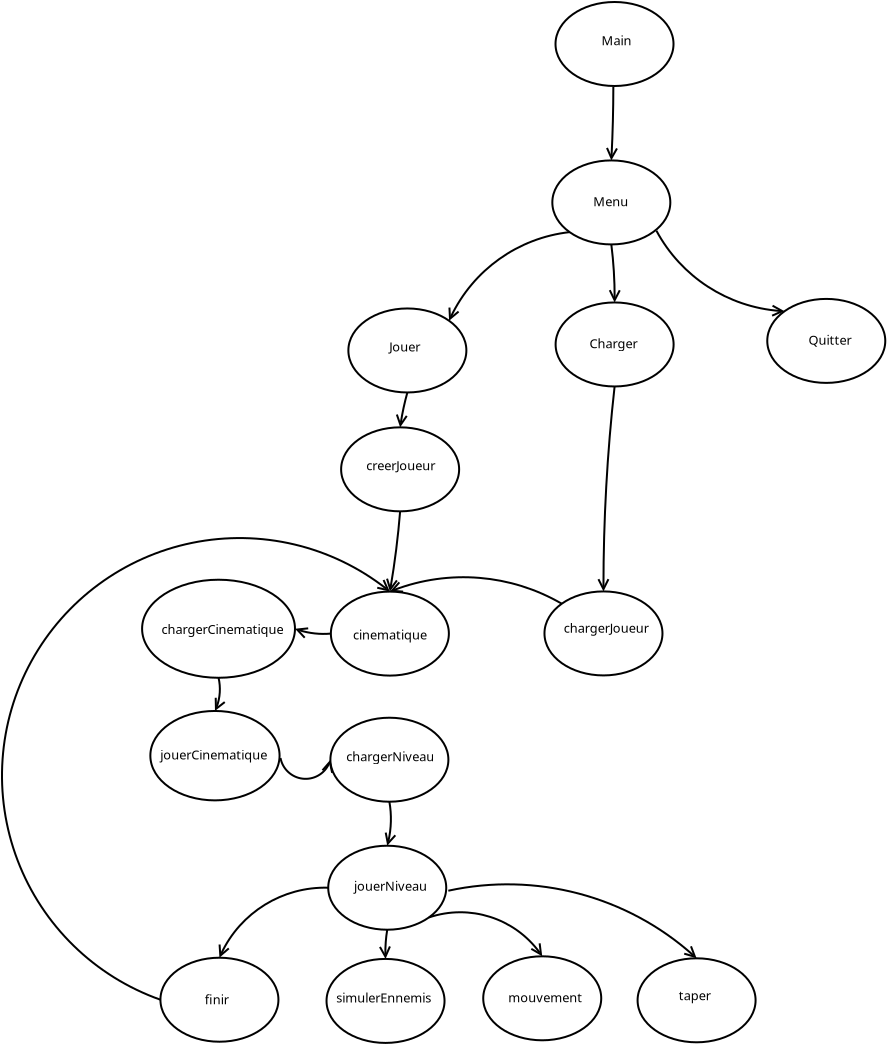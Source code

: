 <?xml version="1.0" encoding="UTF-8"?>
<dia:diagram xmlns:dia="http://www.lysator.liu.se/~alla/dia/">
  <dia:layer name="Arrière-plan" visible="true" active="true">
    <dia:object type="Standard - Ellipse" version="0" id="O0">
      <dia:attribute name="obj_pos">
        <dia:point val="35.003,0.949"/>
      </dia:attribute>
      <dia:attribute name="obj_bb">
        <dia:rectangle val="34.953,0.899;40.953,5.199"/>
      </dia:attribute>
      <dia:attribute name="elem_corner">
        <dia:point val="35.003,0.949"/>
      </dia:attribute>
      <dia:attribute name="elem_width">
        <dia:real val="5.9"/>
      </dia:attribute>
      <dia:attribute name="elem_height">
        <dia:real val="4.2"/>
      </dia:attribute>
      <dia:attribute name="border_width">
        <dia:real val="0.1"/>
      </dia:attribute>
    </dia:object>
    <dia:object type="Standard - Text" version="1" id="O1">
      <dia:attribute name="obj_pos">
        <dia:point val="37.299,3.108"/>
      </dia:attribute>
      <dia:attribute name="obj_bb">
        <dia:rectangle val="37.299,2.513;38.827,3.261"/>
      </dia:attribute>
      <dia:attribute name="text">
        <dia:composite type="text">
          <dia:attribute name="string">
            <dia:string>#Main#</dia:string>
          </dia:attribute>
          <dia:attribute name="font">
            <dia:font family="sans" style="0" name="Helvetica"/>
          </dia:attribute>
          <dia:attribute name="height">
            <dia:real val="0.8"/>
          </dia:attribute>
          <dia:attribute name="pos">
            <dia:point val="37.299,3.108"/>
          </dia:attribute>
          <dia:attribute name="color">
            <dia:color val="#000000"/>
          </dia:attribute>
          <dia:attribute name="alignment">
            <dia:enum val="0"/>
          </dia:attribute>
        </dia:composite>
      </dia:attribute>
      <dia:attribute name="valign">
        <dia:enum val="3"/>
      </dia:attribute>
    </dia:object>
    <dia:object type="Standard - Ellipse" version="0" id="O2">
      <dia:attribute name="obj_pos">
        <dia:point val="34.844,8.87"/>
      </dia:attribute>
      <dia:attribute name="obj_bb">
        <dia:rectangle val="34.794,8.82;40.794,13.12"/>
      </dia:attribute>
      <dia:attribute name="elem_corner">
        <dia:point val="34.844,8.87"/>
      </dia:attribute>
      <dia:attribute name="elem_width">
        <dia:real val="5.9"/>
      </dia:attribute>
      <dia:attribute name="elem_height">
        <dia:real val="4.2"/>
      </dia:attribute>
      <dia:attribute name="border_width">
        <dia:real val="0.1"/>
      </dia:attribute>
    </dia:object>
    <dia:object type="Standard - Ellipse" version="0" id="O3">
      <dia:attribute name="obj_pos">
        <dia:point val="24.646,16.272"/>
      </dia:attribute>
      <dia:attribute name="obj_bb">
        <dia:rectangle val="24.596,16.222;30.596,20.522"/>
      </dia:attribute>
      <dia:attribute name="elem_corner">
        <dia:point val="24.646,16.272"/>
      </dia:attribute>
      <dia:attribute name="elem_width">
        <dia:real val="5.9"/>
      </dia:attribute>
      <dia:attribute name="elem_height">
        <dia:real val="4.2"/>
      </dia:attribute>
      <dia:attribute name="border_width">
        <dia:real val="0.1"/>
      </dia:attribute>
    </dia:object>
    <dia:object type="Standard - Ellipse" version="0" id="O4">
      <dia:attribute name="obj_pos">
        <dia:point val="35.008,15.972"/>
      </dia:attribute>
      <dia:attribute name="obj_bb">
        <dia:rectangle val="34.958,15.922;40.958,20.222"/>
      </dia:attribute>
      <dia:attribute name="elem_corner">
        <dia:point val="35.008,15.972"/>
      </dia:attribute>
      <dia:attribute name="elem_width">
        <dia:real val="5.9"/>
      </dia:attribute>
      <dia:attribute name="elem_height">
        <dia:real val="4.2"/>
      </dia:attribute>
      <dia:attribute name="border_width">
        <dia:real val="0.1"/>
      </dia:attribute>
    </dia:object>
    <dia:object type="Standard - Ellipse" version="0" id="O5">
      <dia:attribute name="obj_pos">
        <dia:point val="45.591,15.794"/>
      </dia:attribute>
      <dia:attribute name="obj_bb">
        <dia:rectangle val="45.541,15.744;51.541,20.044"/>
      </dia:attribute>
      <dia:attribute name="elem_corner">
        <dia:point val="45.591,15.794"/>
      </dia:attribute>
      <dia:attribute name="elem_width">
        <dia:real val="5.9"/>
      </dia:attribute>
      <dia:attribute name="elem_height">
        <dia:real val="4.2"/>
      </dia:attribute>
      <dia:attribute name="border_width">
        <dia:real val="0.1"/>
      </dia:attribute>
    </dia:object>
    <dia:object type="Standard - Ellipse" version="0" id="O6">
      <dia:attribute name="obj_pos">
        <dia:point val="34.451,30.42"/>
      </dia:attribute>
      <dia:attribute name="obj_bb">
        <dia:rectangle val="34.401,30.37;40.401,34.67"/>
      </dia:attribute>
      <dia:attribute name="elem_corner">
        <dia:point val="34.451,30.42"/>
      </dia:attribute>
      <dia:attribute name="elem_width">
        <dia:real val="5.9"/>
      </dia:attribute>
      <dia:attribute name="elem_height">
        <dia:real val="4.2"/>
      </dia:attribute>
      <dia:attribute name="border_width">
        <dia:real val="0.1"/>
      </dia:attribute>
    </dia:object>
    <dia:object type="Standard - Text" version="1" id="O7">
      <dia:attribute name="obj_pos">
        <dia:point val="36.886,11.164"/>
      </dia:attribute>
      <dia:attribute name="obj_bb">
        <dia:rectangle val="36.886,10.569;38.644,11.317"/>
      </dia:attribute>
      <dia:attribute name="text">
        <dia:composite type="text">
          <dia:attribute name="string">
            <dia:string>#Menu#</dia:string>
          </dia:attribute>
          <dia:attribute name="font">
            <dia:font family="sans" style="0" name="Helvetica"/>
          </dia:attribute>
          <dia:attribute name="height">
            <dia:real val="0.8"/>
          </dia:attribute>
          <dia:attribute name="pos">
            <dia:point val="36.886,11.164"/>
          </dia:attribute>
          <dia:attribute name="color">
            <dia:color val="#000000"/>
          </dia:attribute>
          <dia:attribute name="alignment">
            <dia:enum val="0"/>
          </dia:attribute>
        </dia:composite>
      </dia:attribute>
      <dia:attribute name="valign">
        <dia:enum val="3"/>
      </dia:attribute>
    </dia:object>
    <dia:object type="Standard - Text" version="1" id="O8">
      <dia:attribute name="obj_pos">
        <dia:point val="36.705,18.264"/>
      </dia:attribute>
      <dia:attribute name="obj_bb">
        <dia:rectangle val="36.705,17.669;39.267,18.417"/>
      </dia:attribute>
      <dia:attribute name="text">
        <dia:composite type="text">
          <dia:attribute name="string">
            <dia:string>#Charger#</dia:string>
          </dia:attribute>
          <dia:attribute name="font">
            <dia:font family="sans" style="0" name="Helvetica"/>
          </dia:attribute>
          <dia:attribute name="height">
            <dia:real val="0.8"/>
          </dia:attribute>
          <dia:attribute name="pos">
            <dia:point val="36.705,18.264"/>
          </dia:attribute>
          <dia:attribute name="color">
            <dia:color val="#000000"/>
          </dia:attribute>
          <dia:attribute name="alignment">
            <dia:enum val="0"/>
          </dia:attribute>
        </dia:composite>
      </dia:attribute>
      <dia:attribute name="valign">
        <dia:enum val="3"/>
      </dia:attribute>
    </dia:object>
    <dia:object type="Standard - Text" version="1" id="O9">
      <dia:attribute name="obj_pos">
        <dia:point val="26.69,18.43"/>
      </dia:attribute>
      <dia:attribute name="obj_bb">
        <dia:rectangle val="26.69,17.835;28.372,18.582"/>
      </dia:attribute>
      <dia:attribute name="text">
        <dia:composite type="text">
          <dia:attribute name="string">
            <dia:string>#Jouer#</dia:string>
          </dia:attribute>
          <dia:attribute name="font">
            <dia:font family="sans" style="0" name="Helvetica"/>
          </dia:attribute>
          <dia:attribute name="height">
            <dia:real val="0.8"/>
          </dia:attribute>
          <dia:attribute name="pos">
            <dia:point val="26.69,18.43"/>
          </dia:attribute>
          <dia:attribute name="color">
            <dia:color val="#000000"/>
          </dia:attribute>
          <dia:attribute name="alignment">
            <dia:enum val="0"/>
          </dia:attribute>
        </dia:composite>
      </dia:attribute>
      <dia:attribute name="valign">
        <dia:enum val="3"/>
      </dia:attribute>
    </dia:object>
    <dia:object type="Standard - Text" version="1" id="O10">
      <dia:attribute name="obj_pos">
        <dia:point val="47.654,18.087"/>
      </dia:attribute>
      <dia:attribute name="obj_bb">
        <dia:rectangle val="47.654,17.492;49.899,18.24"/>
      </dia:attribute>
      <dia:attribute name="text">
        <dia:composite type="text">
          <dia:attribute name="string">
            <dia:string>#Quitter#</dia:string>
          </dia:attribute>
          <dia:attribute name="font">
            <dia:font family="sans" style="0" name="Helvetica"/>
          </dia:attribute>
          <dia:attribute name="height">
            <dia:real val="0.8"/>
          </dia:attribute>
          <dia:attribute name="pos">
            <dia:point val="47.654,18.087"/>
          </dia:attribute>
          <dia:attribute name="color">
            <dia:color val="#000000"/>
          </dia:attribute>
          <dia:attribute name="alignment">
            <dia:enum val="0"/>
          </dia:attribute>
        </dia:composite>
      </dia:attribute>
      <dia:attribute name="valign">
        <dia:enum val="3"/>
      </dia:attribute>
    </dia:object>
    <dia:object type="Standard - Text" version="1" id="O11">
      <dia:attribute name="obj_pos">
        <dia:point val="35.412,32.491"/>
      </dia:attribute>
      <dia:attribute name="obj_bb">
        <dia:rectangle val="35.412,31.896;39.929,32.644"/>
      </dia:attribute>
      <dia:attribute name="text">
        <dia:composite type="text">
          <dia:attribute name="string">
            <dia:string>#chargerJoueur#</dia:string>
          </dia:attribute>
          <dia:attribute name="font">
            <dia:font family="sans" style="0" name="Helvetica"/>
          </dia:attribute>
          <dia:attribute name="height">
            <dia:real val="0.8"/>
          </dia:attribute>
          <dia:attribute name="pos">
            <dia:point val="35.412,32.491"/>
          </dia:attribute>
          <dia:attribute name="color">
            <dia:color val="#000000"/>
          </dia:attribute>
          <dia:attribute name="alignment">
            <dia:enum val="0"/>
          </dia:attribute>
        </dia:composite>
      </dia:attribute>
      <dia:attribute name="valign">
        <dia:enum val="3"/>
      </dia:attribute>
    </dia:object>
    <dia:object type="Standard - Ellipse" version="0" id="O12">
      <dia:attribute name="obj_pos">
        <dia:point val="23.771,30.429"/>
      </dia:attribute>
      <dia:attribute name="obj_bb">
        <dia:rectangle val="23.721,30.379;29.721,34.679"/>
      </dia:attribute>
      <dia:attribute name="elem_corner">
        <dia:point val="23.771,30.429"/>
      </dia:attribute>
      <dia:attribute name="elem_width">
        <dia:real val="5.9"/>
      </dia:attribute>
      <dia:attribute name="elem_height">
        <dia:real val="4.2"/>
      </dia:attribute>
      <dia:attribute name="border_width">
        <dia:real val="0.1"/>
      </dia:attribute>
    </dia:object>
    <dia:object type="Standard - Text" version="1" id="O13">
      <dia:attribute name="obj_pos">
        <dia:point val="24.88,32.828"/>
      </dia:attribute>
      <dia:attribute name="obj_bb">
        <dia:rectangle val="24.88,32.233;28.86,33.78"/>
      </dia:attribute>
      <dia:attribute name="text">
        <dia:composite type="text">
          <dia:attribute name="string">
            <dia:string>#cinematique
#</dia:string>
          </dia:attribute>
          <dia:attribute name="font">
            <dia:font family="sans" style="0" name="Helvetica"/>
          </dia:attribute>
          <dia:attribute name="height">
            <dia:real val="0.8"/>
          </dia:attribute>
          <dia:attribute name="pos">
            <dia:point val="24.88,32.828"/>
          </dia:attribute>
          <dia:attribute name="color">
            <dia:color val="#000000"/>
          </dia:attribute>
          <dia:attribute name="alignment">
            <dia:enum val="0"/>
          </dia:attribute>
        </dia:composite>
      </dia:attribute>
      <dia:attribute name="valign">
        <dia:enum val="3"/>
      </dia:attribute>
    </dia:object>
    <dia:object type="Standard - Ellipse" version="0" id="O14">
      <dia:attribute name="obj_pos">
        <dia:point val="14.332,29.835"/>
      </dia:attribute>
      <dia:attribute name="obj_bb">
        <dia:rectangle val="14.282,29.785;22.027,34.788"/>
      </dia:attribute>
      <dia:attribute name="elem_corner">
        <dia:point val="14.332,29.835"/>
      </dia:attribute>
      <dia:attribute name="elem_width">
        <dia:real val="7.645"/>
      </dia:attribute>
      <dia:attribute name="elem_height">
        <dia:real val="4.903"/>
      </dia:attribute>
      <dia:attribute name="border_width">
        <dia:real val="0.1"/>
      </dia:attribute>
    </dia:object>
    <dia:object type="Standard - Ellipse" version="0" id="O15">
      <dia:attribute name="obj_pos">
        <dia:point val="14.745,36.397"/>
      </dia:attribute>
      <dia:attribute name="obj_bb">
        <dia:rectangle val="14.695,36.347;21.256,40.918"/>
      </dia:attribute>
      <dia:attribute name="elem_corner">
        <dia:point val="14.745,36.397"/>
      </dia:attribute>
      <dia:attribute name="elem_width">
        <dia:real val="6.461"/>
      </dia:attribute>
      <dia:attribute name="elem_height">
        <dia:real val="4.471"/>
      </dia:attribute>
      <dia:attribute name="border_width">
        <dia:real val="0.1"/>
      </dia:attribute>
    </dia:object>
    <dia:object type="Standard - Text" version="1" id="O16">
      <dia:attribute name="obj_pos">
        <dia:point val="15.298,32.55"/>
      </dia:attribute>
      <dia:attribute name="obj_bb">
        <dia:rectangle val="15.298,31.955;21.84,33.502"/>
      </dia:attribute>
      <dia:attribute name="text">
        <dia:composite type="text">
          <dia:attribute name="string">
            <dia:string>#chargerCinematique
#</dia:string>
          </dia:attribute>
          <dia:attribute name="font">
            <dia:font family="sans" style="0" name="Helvetica"/>
          </dia:attribute>
          <dia:attribute name="height">
            <dia:real val="0.8"/>
          </dia:attribute>
          <dia:attribute name="pos">
            <dia:point val="15.298,32.55"/>
          </dia:attribute>
          <dia:attribute name="color">
            <dia:color val="#000000"/>
          </dia:attribute>
          <dia:attribute name="alignment">
            <dia:enum val="0"/>
          </dia:attribute>
        </dia:composite>
      </dia:attribute>
      <dia:attribute name="valign">
        <dia:enum val="3"/>
      </dia:attribute>
    </dia:object>
    <dia:object type="Standard - Text" version="1" id="O17">
      <dia:attribute name="obj_pos">
        <dia:point val="15.238,38.826"/>
      </dia:attribute>
      <dia:attribute name="obj_bb">
        <dia:rectangle val="15.238,38.231;20.946,39.778"/>
      </dia:attribute>
      <dia:attribute name="text">
        <dia:composite type="text">
          <dia:attribute name="string">
            <dia:string>#jouerCinematique
#</dia:string>
          </dia:attribute>
          <dia:attribute name="font">
            <dia:font family="sans" style="0" name="Helvetica"/>
          </dia:attribute>
          <dia:attribute name="height">
            <dia:real val="0.8"/>
          </dia:attribute>
          <dia:attribute name="pos">
            <dia:point val="15.238,38.826"/>
          </dia:attribute>
          <dia:attribute name="color">
            <dia:color val="#000000"/>
          </dia:attribute>
          <dia:attribute name="alignment">
            <dia:enum val="0"/>
          </dia:attribute>
        </dia:composite>
      </dia:attribute>
      <dia:attribute name="valign">
        <dia:enum val="3"/>
      </dia:attribute>
    </dia:object>
    <dia:object type="Standard - Ellipse" version="0" id="O18">
      <dia:attribute name="obj_pos">
        <dia:point val="23.747,36.735"/>
      </dia:attribute>
      <dia:attribute name="obj_bb">
        <dia:rectangle val="23.697,36.685;29.697,40.985"/>
      </dia:attribute>
      <dia:attribute name="elem_corner">
        <dia:point val="23.747,36.735"/>
      </dia:attribute>
      <dia:attribute name="elem_width">
        <dia:real val="5.9"/>
      </dia:attribute>
      <dia:attribute name="elem_height">
        <dia:real val="4.2"/>
      </dia:attribute>
      <dia:attribute name="border_width">
        <dia:real val="0.1"/>
      </dia:attribute>
    </dia:object>
    <dia:object type="Standard - Ellipse" version="0" id="O19">
      <dia:attribute name="obj_pos">
        <dia:point val="23.639,43.135"/>
      </dia:attribute>
      <dia:attribute name="obj_bb">
        <dia:rectangle val="23.589,43.085;29.589,47.385"/>
      </dia:attribute>
      <dia:attribute name="elem_corner">
        <dia:point val="23.639,43.135"/>
      </dia:attribute>
      <dia:attribute name="elem_width">
        <dia:real val="5.9"/>
      </dia:attribute>
      <dia:attribute name="elem_height">
        <dia:real val="4.2"/>
      </dia:attribute>
      <dia:attribute name="border_width">
        <dia:real val="0.1"/>
      </dia:attribute>
    </dia:object>
    <dia:object type="Standard - Text" version="1" id="O20">
      <dia:attribute name="obj_pos">
        <dia:point val="24.538,38.912"/>
      </dia:attribute>
      <dia:attribute name="obj_bb">
        <dia:rectangle val="24.538,38.317;29.235,39.065"/>
      </dia:attribute>
      <dia:attribute name="text">
        <dia:composite type="text">
          <dia:attribute name="string">
            <dia:string>#chargerNiveau#</dia:string>
          </dia:attribute>
          <dia:attribute name="font">
            <dia:font family="sans" style="0" name="Helvetica"/>
          </dia:attribute>
          <dia:attribute name="height">
            <dia:real val="0.8"/>
          </dia:attribute>
          <dia:attribute name="pos">
            <dia:point val="24.538,38.912"/>
          </dia:attribute>
          <dia:attribute name="color">
            <dia:color val="#000000"/>
          </dia:attribute>
          <dia:attribute name="alignment">
            <dia:enum val="0"/>
          </dia:attribute>
        </dia:composite>
      </dia:attribute>
      <dia:attribute name="valign">
        <dia:enum val="3"/>
      </dia:attribute>
    </dia:object>
    <dia:object type="Standard - Text" version="1" id="O21">
      <dia:attribute name="obj_pos">
        <dia:point val="24.931,45.389"/>
      </dia:attribute>
      <dia:attribute name="obj_bb">
        <dia:rectangle val="24.931,44.794;28.794,46.342"/>
      </dia:attribute>
      <dia:attribute name="text">
        <dia:composite type="text">
          <dia:attribute name="string">
            <dia:string>#jouerNiveau
#</dia:string>
          </dia:attribute>
          <dia:attribute name="font">
            <dia:font family="sans" style="0" name="Helvetica"/>
          </dia:attribute>
          <dia:attribute name="height">
            <dia:real val="0.8"/>
          </dia:attribute>
          <dia:attribute name="pos">
            <dia:point val="24.931,45.389"/>
          </dia:attribute>
          <dia:attribute name="color">
            <dia:color val="#000000"/>
          </dia:attribute>
          <dia:attribute name="alignment">
            <dia:enum val="0"/>
          </dia:attribute>
        </dia:composite>
      </dia:attribute>
      <dia:attribute name="valign">
        <dia:enum val="3"/>
      </dia:attribute>
    </dia:object>
    <dia:object type="Standard - Ellipse" version="0" id="O22">
      <dia:attribute name="obj_pos">
        <dia:point val="15.249,48.735"/>
      </dia:attribute>
      <dia:attribute name="obj_bb">
        <dia:rectangle val="15.199,48.685;21.199,52.985"/>
      </dia:attribute>
      <dia:attribute name="elem_corner">
        <dia:point val="15.249,48.735"/>
      </dia:attribute>
      <dia:attribute name="elem_width">
        <dia:real val="5.9"/>
      </dia:attribute>
      <dia:attribute name="elem_height">
        <dia:real val="4.2"/>
      </dia:attribute>
      <dia:attribute name="border_width">
        <dia:real val="0.1"/>
      </dia:attribute>
    </dia:object>
    <dia:object type="Standard - Ellipse" version="0" id="O23">
      <dia:attribute name="obj_pos">
        <dia:point val="23.554,48.795"/>
      </dia:attribute>
      <dia:attribute name="obj_bb">
        <dia:rectangle val="23.504,48.745;29.504,53.045"/>
      </dia:attribute>
      <dia:attribute name="elem_corner">
        <dia:point val="23.554,48.795"/>
      </dia:attribute>
      <dia:attribute name="elem_width">
        <dia:real val="5.9"/>
      </dia:attribute>
      <dia:attribute name="elem_height">
        <dia:real val="4.2"/>
      </dia:attribute>
      <dia:attribute name="border_width">
        <dia:real val="0.1"/>
      </dia:attribute>
    </dia:object>
    <dia:object type="Standard - Ellipse" version="0" id="O24">
      <dia:attribute name="obj_pos">
        <dia:point val="31.389,48.664"/>
      </dia:attribute>
      <dia:attribute name="obj_bb">
        <dia:rectangle val="31.338,48.614;37.339,52.914"/>
      </dia:attribute>
      <dia:attribute name="elem_corner">
        <dia:point val="31.389,48.664"/>
      </dia:attribute>
      <dia:attribute name="elem_width">
        <dia:real val="5.9"/>
      </dia:attribute>
      <dia:attribute name="elem_height">
        <dia:real val="4.2"/>
      </dia:attribute>
      <dia:attribute name="border_width">
        <dia:real val="0.1"/>
      </dia:attribute>
    </dia:object>
    <dia:object type="Standard - Text" version="1" id="O25">
      <dia:attribute name="obj_pos">
        <dia:point val="17.466,51.066"/>
      </dia:attribute>
      <dia:attribute name="obj_bb">
        <dia:rectangle val="17.466,50.471;18.714,51.219"/>
      </dia:attribute>
      <dia:attribute name="text">
        <dia:composite type="text">
          <dia:attribute name="string">
            <dia:string>#finir#</dia:string>
          </dia:attribute>
          <dia:attribute name="font">
            <dia:font family="sans" style="0" name="Helvetica"/>
          </dia:attribute>
          <dia:attribute name="height">
            <dia:real val="0.8"/>
          </dia:attribute>
          <dia:attribute name="pos">
            <dia:point val="17.466,51.066"/>
          </dia:attribute>
          <dia:attribute name="color">
            <dia:color val="#000000"/>
          </dia:attribute>
          <dia:attribute name="alignment">
            <dia:enum val="0"/>
          </dia:attribute>
        </dia:composite>
      </dia:attribute>
      <dia:attribute name="valign">
        <dia:enum val="3"/>
      </dia:attribute>
    </dia:object>
    <dia:object type="Standard - Text" version="1" id="O26">
      <dia:attribute name="obj_pos">
        <dia:point val="24.037,50.972"/>
      </dia:attribute>
      <dia:attribute name="obj_bb">
        <dia:rectangle val="24.037,50.377;29.152,51.125"/>
      </dia:attribute>
      <dia:attribute name="text">
        <dia:composite type="text">
          <dia:attribute name="string">
            <dia:string>#simulerEnnemis#</dia:string>
          </dia:attribute>
          <dia:attribute name="font">
            <dia:font family="sans" style="0" name="Helvetica"/>
          </dia:attribute>
          <dia:attribute name="height">
            <dia:real val="0.8"/>
          </dia:attribute>
          <dia:attribute name="pos">
            <dia:point val="24.037,50.972"/>
          </dia:attribute>
          <dia:attribute name="color">
            <dia:color val="#000000"/>
          </dia:attribute>
          <dia:attribute name="alignment">
            <dia:enum val="0"/>
          </dia:attribute>
        </dia:composite>
      </dia:attribute>
      <dia:attribute name="valign">
        <dia:enum val="3"/>
      </dia:attribute>
    </dia:object>
    <dia:object type="Standard - Text" version="1" id="O27">
      <dia:attribute name="obj_pos">
        <dia:point val="32.642,50.957"/>
      </dia:attribute>
      <dia:attribute name="obj_bb">
        <dia:rectangle val="32.642,50.362;36.51,51.109"/>
      </dia:attribute>
      <dia:attribute name="text">
        <dia:composite type="text">
          <dia:attribute name="string">
            <dia:string>#mouvement#</dia:string>
          </dia:attribute>
          <dia:attribute name="font">
            <dia:font family="sans" style="0" name="Helvetica"/>
          </dia:attribute>
          <dia:attribute name="height">
            <dia:real val="0.8"/>
          </dia:attribute>
          <dia:attribute name="pos">
            <dia:point val="32.642,50.957"/>
          </dia:attribute>
          <dia:attribute name="color">
            <dia:color val="#000000"/>
          </dia:attribute>
          <dia:attribute name="alignment">
            <dia:enum val="0"/>
          </dia:attribute>
        </dia:composite>
      </dia:attribute>
      <dia:attribute name="valign">
        <dia:enum val="3"/>
      </dia:attribute>
    </dia:object>
    <dia:object type="Standard - Ellipse" version="0" id="O28">
      <dia:attribute name="obj_pos">
        <dia:point val="39.107,48.764"/>
      </dia:attribute>
      <dia:attribute name="obj_bb">
        <dia:rectangle val="39.057,48.714;45.057,53.014"/>
      </dia:attribute>
      <dia:attribute name="elem_corner">
        <dia:point val="39.107,48.764"/>
      </dia:attribute>
      <dia:attribute name="elem_width">
        <dia:real val="5.9"/>
      </dia:attribute>
      <dia:attribute name="elem_height">
        <dia:real val="4.2"/>
      </dia:attribute>
      <dia:attribute name="border_width">
        <dia:real val="0.1"/>
      </dia:attribute>
    </dia:object>
    <dia:object type="Standard - Text" version="1" id="O29">
      <dia:attribute name="obj_pos">
        <dia:point val="41.17,50.864"/>
      </dia:attribute>
      <dia:attribute name="obj_bb">
        <dia:rectangle val="41.17,50.269;42.878,51.017"/>
      </dia:attribute>
      <dia:attribute name="text">
        <dia:composite type="text">
          <dia:attribute name="string">
            <dia:string>#taper#</dia:string>
          </dia:attribute>
          <dia:attribute name="font">
            <dia:font family="sans" style="0" name="Helvetica"/>
          </dia:attribute>
          <dia:attribute name="height">
            <dia:real val="0.8"/>
          </dia:attribute>
          <dia:attribute name="pos">
            <dia:point val="41.17,50.864"/>
          </dia:attribute>
          <dia:attribute name="color">
            <dia:color val="#000000"/>
          </dia:attribute>
          <dia:attribute name="alignment">
            <dia:enum val="0"/>
          </dia:attribute>
        </dia:composite>
      </dia:attribute>
      <dia:attribute name="valign">
        <dia:enum val="3"/>
      </dia:attribute>
    </dia:object>
    <dia:object type="Standard - Arc" version="0" id="O30">
      <dia:attribute name="obj_pos">
        <dia:point val="37.953,3.049"/>
      </dia:attribute>
      <dia:attribute name="obj_bb">
        <dia:rectangle val="37.493,2.997;38.154,8.921"/>
      </dia:attribute>
      <dia:attribute name="conn_endpoints">
        <dia:point val="37.953,3.049"/>
        <dia:point val="37.794,8.87"/>
      </dia:attribute>
      <dia:attribute name="curve_distance">
        <dia:real val="-0.024"/>
      </dia:attribute>
      <dia:attribute name="end_arrow">
        <dia:enum val="1"/>
      </dia:attribute>
      <dia:attribute name="end_arrow_length">
        <dia:real val="0.5"/>
      </dia:attribute>
      <dia:attribute name="end_arrow_width">
        <dia:real val="0.5"/>
      </dia:attribute>
      <dia:connections>
        <dia:connection handle="0" to="O0" connection="8"/>
        <dia:connection handle="1" to="O2" connection="1"/>
      </dia:connections>
    </dia:object>
    <dia:object type="Standard - Arc" version="0" id="O31">
      <dia:attribute name="obj_pos">
        <dia:point val="37.794,13.07"/>
      </dia:attribute>
      <dia:attribute name="obj_bb">
        <dia:rectangle val="37.635,13.017;38.297,16.024"/>
      </dia:attribute>
      <dia:attribute name="conn_endpoints">
        <dia:point val="37.794,13.07"/>
        <dia:point val="37.958,15.972"/>
      </dia:attribute>
      <dia:attribute name="curve_distance">
        <dia:real val="-0.05"/>
      </dia:attribute>
      <dia:attribute name="end_arrow">
        <dia:enum val="1"/>
      </dia:attribute>
      <dia:attribute name="end_arrow_length">
        <dia:real val="0.5"/>
      </dia:attribute>
      <dia:attribute name="end_arrow_width">
        <dia:real val="0.5"/>
      </dia:attribute>
      <dia:connections>
        <dia:connection handle="0" to="O2" connection="6"/>
        <dia:connection handle="1" to="O4" connection="1"/>
      </dia:connections>
    </dia:object>
    <dia:object type="Standard - Arc" version="0" id="O32">
      <dia:attribute name="obj_pos">
        <dia:point val="37.794,10.97"/>
      </dia:attribute>
      <dia:attribute name="obj_bb">
        <dia:rectangle val="37.725,10.901;46.524,16.62"/>
      </dia:attribute>
      <dia:attribute name="conn_endpoints">
        <dia:point val="37.794,10.97"/>
        <dia:point val="46.455,16.41"/>
      </dia:attribute>
      <dia:attribute name="curve_distance">
        <dia:real val="1"/>
      </dia:attribute>
      <dia:attribute name="end_arrow">
        <dia:enum val="1"/>
      </dia:attribute>
      <dia:attribute name="end_arrow_length">
        <dia:real val="0.5"/>
      </dia:attribute>
      <dia:attribute name="end_arrow_width">
        <dia:real val="0.5"/>
      </dia:attribute>
      <dia:connections>
        <dia:connection handle="0" to="O2" connection="8"/>
        <dia:connection handle="1" to="O5" connection="0"/>
      </dia:connections>
    </dia:object>
    <dia:object type="Standard - Arc" version="0" id="O33">
      <dia:attribute name="obj_pos">
        <dia:point val="35.708,12.455"/>
      </dia:attribute>
      <dia:attribute name="obj_bb">
        <dia:rectangle val="29.612,12.385;35.778,16.957"/>
      </dia:attribute>
      <dia:attribute name="conn_endpoints">
        <dia:point val="35.708,12.455"/>
        <dia:point val="29.682,16.887"/>
      </dia:attribute>
      <dia:attribute name="curve_distance">
        <dia:real val="1"/>
      </dia:attribute>
      <dia:attribute name="end_arrow">
        <dia:enum val="1"/>
      </dia:attribute>
      <dia:attribute name="end_arrow_length">
        <dia:real val="0.5"/>
      </dia:attribute>
      <dia:attribute name="end_arrow_width">
        <dia:real val="0.5"/>
      </dia:attribute>
      <dia:connections>
        <dia:connection handle="0" to="O2" connection="5"/>
        <dia:connection handle="1" to="O3" connection="2"/>
      </dia:connections>
    </dia:object>
    <dia:object type="Standard - Arc" version="0" id="O34">
      <dia:attribute name="obj_pos">
        <dia:point val="37.958,20.172"/>
      </dia:attribute>
      <dia:attribute name="obj_bb">
        <dia:rectangle val="37.068,20.119;38.01,30.473"/>
      </dia:attribute>
      <dia:attribute name="conn_endpoints">
        <dia:point val="37.958,20.172"/>
        <dia:point val="37.401,30.42"/>
      </dia:attribute>
      <dia:attribute name="curve_distance">
        <dia:real val="0.146"/>
      </dia:attribute>
      <dia:attribute name="end_arrow">
        <dia:enum val="1"/>
      </dia:attribute>
      <dia:attribute name="end_arrow_length">
        <dia:real val="0.5"/>
      </dia:attribute>
      <dia:attribute name="end_arrow_width">
        <dia:real val="0.5"/>
      </dia:attribute>
      <dia:connections>
        <dia:connection handle="0" to="O4" connection="6"/>
        <dia:connection handle="1" to="O6" connection="1"/>
      </dia:connections>
    </dia:object>
    <dia:object type="Standard - Arc" version="0" id="O35">
      <dia:attribute name="obj_pos">
        <dia:point val="35.315,31.035"/>
      </dia:attribute>
      <dia:attribute name="obj_bb">
        <dia:rectangle val="26.667,29.66;35.368,31.088"/>
      </dia:attribute>
      <dia:attribute name="conn_endpoints">
        <dia:point val="35.315,31.035"/>
        <dia:point val="26.721,30.429"/>
      </dia:attribute>
      <dia:attribute name="curve_distance">
        <dia:real val="1"/>
      </dia:attribute>
      <dia:attribute name="end_arrow">
        <dia:enum val="1"/>
      </dia:attribute>
      <dia:attribute name="end_arrow_length">
        <dia:real val="0.5"/>
      </dia:attribute>
      <dia:attribute name="end_arrow_width">
        <dia:real val="0.5"/>
      </dia:attribute>
      <dia:connections>
        <dia:connection handle="0" to="O6" connection="0"/>
        <dia:connection handle="1" to="O12" connection="1"/>
      </dia:connections>
    </dia:object>
    <dia:object type="Standard - Arc" version="0" id="O36">
      <dia:attribute name="obj_pos">
        <dia:point val="23.771,32.529"/>
      </dia:attribute>
      <dia:attribute name="obj_bb">
        <dia:rectangle val="21.921,32.201;23.827,32.827"/>
      </dia:attribute>
      <dia:attribute name="conn_endpoints">
        <dia:point val="23.771,32.529"/>
        <dia:point val="21.977,32.287"/>
      </dia:attribute>
      <dia:attribute name="curve_distance">
        <dia:real val="-0.101"/>
      </dia:attribute>
      <dia:attribute name="end_arrow">
        <dia:enum val="1"/>
      </dia:attribute>
      <dia:attribute name="end_arrow_length">
        <dia:real val="0.5"/>
      </dia:attribute>
      <dia:attribute name="end_arrow_width">
        <dia:real val="0.5"/>
      </dia:attribute>
      <dia:connections>
        <dia:connection handle="0" to="O12" connection="3"/>
        <dia:connection handle="1" to="O14" connection="4"/>
      </dia:connections>
    </dia:object>
    <dia:object type="Standard - Arc" version="0" id="O37">
      <dia:attribute name="obj_pos">
        <dia:point val="18.155,34.738"/>
      </dia:attribute>
      <dia:attribute name="obj_bb">
        <dia:rectangle val="17.921,34.683;18.559,36.452"/>
      </dia:attribute>
      <dia:attribute name="conn_endpoints">
        <dia:point val="18.155,34.738"/>
        <dia:point val="17.976,36.397"/>
      </dia:attribute>
      <dia:attribute name="curve_distance">
        <dia:real val="-0.142"/>
      </dia:attribute>
      <dia:attribute name="end_arrow">
        <dia:enum val="1"/>
      </dia:attribute>
      <dia:attribute name="end_arrow_length">
        <dia:real val="0.5"/>
      </dia:attribute>
      <dia:attribute name="end_arrow_width">
        <dia:real val="0.5"/>
      </dia:attribute>
      <dia:connections>
        <dia:connection handle="0" to="O14" connection="6"/>
        <dia:connection handle="1" to="O15" connection="1"/>
      </dia:connections>
    </dia:object>
    <dia:object type="Standard - Arc" version="0" id="O38">
      <dia:attribute name="obj_pos">
        <dia:point val="17.976,38.633"/>
      </dia:attribute>
      <dia:attribute name="obj_bb">
        <dia:rectangle val="17.924,38.581;23.799,39.786"/>
      </dia:attribute>
      <dia:attribute name="conn_endpoints">
        <dia:point val="17.976,38.633"/>
        <dia:point val="23.747,38.835"/>
      </dia:attribute>
      <dia:attribute name="curve_distance">
        <dia:real val="1"/>
      </dia:attribute>
      <dia:attribute name="end_arrow">
        <dia:enum val="1"/>
      </dia:attribute>
      <dia:attribute name="end_arrow_length">
        <dia:real val="0.5"/>
      </dia:attribute>
      <dia:attribute name="end_arrow_width">
        <dia:real val="0.5"/>
      </dia:attribute>
      <dia:connections>
        <dia:connection handle="0" to="O15" connection="8"/>
        <dia:connection handle="1" to="O18" connection="3"/>
      </dia:connections>
    </dia:object>
    <dia:object type="Standard - Arc" version="0" id="O39">
      <dia:attribute name="obj_pos">
        <dia:point val="26.697,40.935"/>
      </dia:attribute>
      <dia:attribute name="obj_bb">
        <dia:rectangle val="26.45,40.883;27.087,43.188"/>
      </dia:attribute>
      <dia:attribute name="conn_endpoints">
        <dia:point val="26.697,40.935"/>
        <dia:point val="26.589,43.135"/>
      </dia:attribute>
      <dia:attribute name="curve_distance">
        <dia:real val="-0.124"/>
      </dia:attribute>
      <dia:attribute name="end_arrow">
        <dia:enum val="1"/>
      </dia:attribute>
      <dia:attribute name="end_arrow_length">
        <dia:real val="0.5"/>
      </dia:attribute>
      <dia:attribute name="end_arrow_width">
        <dia:real val="0.5"/>
      </dia:attribute>
      <dia:connections>
        <dia:connection handle="0" to="O18" connection="6"/>
        <dia:connection handle="1" to="O19" connection="1"/>
      </dia:connections>
    </dia:object>
    <dia:object type="Standard - Arc" version="0" id="O40">
      <dia:attribute name="obj_pos">
        <dia:point val="26.589,47.335"/>
      </dia:attribute>
      <dia:attribute name="obj_bb">
        <dia:rectangle val="26.142,47.282;26.803,48.848"/>
      </dia:attribute>
      <dia:attribute name="conn_endpoints">
        <dia:point val="26.589,47.335"/>
        <dia:point val="26.504,48.795"/>
      </dia:attribute>
      <dia:attribute name="curve_distance">
        <dia:real val="0.039"/>
      </dia:attribute>
      <dia:attribute name="end_arrow">
        <dia:enum val="1"/>
      </dia:attribute>
      <dia:attribute name="end_arrow_length">
        <dia:real val="0.5"/>
      </dia:attribute>
      <dia:attribute name="end_arrow_width">
        <dia:real val="0.5"/>
      </dia:attribute>
      <dia:connections>
        <dia:connection handle="0" to="O19" connection="6"/>
        <dia:connection handle="1" to="O23" connection="1"/>
      </dia:connections>
    </dia:object>
    <dia:object type="Standard - Arc" version="0" id="O41">
      <dia:attribute name="obj_pos">
        <dia:point val="23.639,45.235"/>
      </dia:attribute>
      <dia:attribute name="obj_bb">
        <dia:rectangle val="18.13,45.166;23.708,48.804"/>
      </dia:attribute>
      <dia:attribute name="conn_endpoints">
        <dia:point val="23.639,45.235"/>
        <dia:point val="18.199,48.735"/>
      </dia:attribute>
      <dia:attribute name="curve_distance">
        <dia:real val="1"/>
      </dia:attribute>
      <dia:attribute name="end_arrow">
        <dia:enum val="1"/>
      </dia:attribute>
      <dia:attribute name="end_arrow_length">
        <dia:real val="0.5"/>
      </dia:attribute>
      <dia:attribute name="end_arrow_width">
        <dia:real val="0.5"/>
      </dia:attribute>
      <dia:connections>
        <dia:connection handle="0" to="O19" connection="3"/>
        <dia:connection handle="1" to="O22" connection="1"/>
      </dia:connections>
    </dia:object>
    <dia:object type="Standard - Arc" version="0" id="O42">
      <dia:attribute name="obj_pos">
        <dia:point val="28.675,46.72"/>
      </dia:attribute>
      <dia:attribute name="obj_bb">
        <dia:rectangle val="28.611,46.412;34.402,48.728"/>
      </dia:attribute>
      <dia:attribute name="conn_endpoints">
        <dia:point val="28.675,46.72"/>
        <dia:point val="34.339,48.664"/>
      </dia:attribute>
      <dia:attribute name="curve_distance">
        <dia:real val="-1.019"/>
      </dia:attribute>
      <dia:attribute name="end_arrow">
        <dia:enum val="1"/>
      </dia:attribute>
      <dia:attribute name="end_arrow_length">
        <dia:real val="0.5"/>
      </dia:attribute>
      <dia:attribute name="end_arrow_width">
        <dia:real val="0.5"/>
      </dia:attribute>
      <dia:connections>
        <dia:connection handle="0" to="O19" connection="7"/>
        <dia:connection handle="1" to="O24" connection="1"/>
      </dia:connections>
    </dia:object>
    <dia:object type="Standard - Arc" version="0" id="O43">
      <dia:attribute name="obj_pos">
        <dia:point val="29.643,45.385"/>
      </dia:attribute>
      <dia:attribute name="obj_bb">
        <dia:rectangle val="29.581,45.017;42.118,48.826"/>
      </dia:attribute>
      <dia:attribute name="conn_endpoints">
        <dia:point val="29.643,45.385"/>
        <dia:point val="42.057,48.764"/>
      </dia:attribute>
      <dia:attribute name="curve_distance">
        <dia:real val="-1.575"/>
      </dia:attribute>
      <dia:attribute name="end_arrow">
        <dia:enum val="1"/>
      </dia:attribute>
      <dia:attribute name="end_arrow_length">
        <dia:real val="0.5"/>
      </dia:attribute>
      <dia:attribute name="end_arrow_width">
        <dia:real val="0.5"/>
      </dia:attribute>
      <dia:connections>
        <dia:connection handle="1" to="O28" connection="1"/>
      </dia:connections>
    </dia:object>
    <dia:object type="Standard - Arc" version="0" id="O44">
      <dia:attribute name="obj_pos">
        <dia:point val="15.249,50.835"/>
      </dia:attribute>
      <dia:attribute name="obj_bb">
        <dia:rectangle val="7.277,27.702;26.789,50.903"/>
      </dia:attribute>
      <dia:attribute name="conn_endpoints">
        <dia:point val="15.249,50.835"/>
        <dia:point val="26.721,30.429"/>
      </dia:attribute>
      <dia:attribute name="curve_distance">
        <dia:real val="-13.919"/>
      </dia:attribute>
      <dia:attribute name="end_arrow">
        <dia:enum val="1"/>
      </dia:attribute>
      <dia:attribute name="end_arrow_length">
        <dia:real val="0.5"/>
      </dia:attribute>
      <dia:attribute name="end_arrow_width">
        <dia:real val="0.5"/>
      </dia:attribute>
      <dia:connections>
        <dia:connection handle="0" to="O22" connection="3"/>
        <dia:connection handle="1" to="O12" connection="1"/>
      </dia:connections>
    </dia:object>
    <dia:object type="Standard - Ellipse" version="0" id="O45">
      <dia:attribute name="obj_pos">
        <dia:point val="24.284,22.216"/>
      </dia:attribute>
      <dia:attribute name="obj_bb">
        <dia:rectangle val="24.234,22.166;30.234,26.466"/>
      </dia:attribute>
      <dia:attribute name="elem_corner">
        <dia:point val="24.284,22.216"/>
      </dia:attribute>
      <dia:attribute name="elem_width">
        <dia:real val="5.9"/>
      </dia:attribute>
      <dia:attribute name="elem_height">
        <dia:real val="4.2"/>
      </dia:attribute>
      <dia:attribute name="border_width">
        <dia:real val="0.1"/>
      </dia:attribute>
    </dia:object>
    <dia:object type="Standard - Text" version="1" id="O46">
      <dia:attribute name="obj_pos">
        <dia:point val="25.538,24.362"/>
      </dia:attribute>
      <dia:attribute name="obj_bb">
        <dia:rectangle val="25.538,23.767;29.241,24.514"/>
      </dia:attribute>
      <dia:attribute name="text">
        <dia:composite type="text">
          <dia:attribute name="string">
            <dia:string>#creerJoueur#</dia:string>
          </dia:attribute>
          <dia:attribute name="font">
            <dia:font family="sans" style="0" name="Helvetica"/>
          </dia:attribute>
          <dia:attribute name="height">
            <dia:real val="0.8"/>
          </dia:attribute>
          <dia:attribute name="pos">
            <dia:point val="25.538,24.362"/>
          </dia:attribute>
          <dia:attribute name="color">
            <dia:color val="#000000"/>
          </dia:attribute>
          <dia:attribute name="alignment">
            <dia:enum val="0"/>
          </dia:attribute>
        </dia:composite>
      </dia:attribute>
      <dia:attribute name="valign">
        <dia:enum val="3"/>
      </dia:attribute>
    </dia:object>
    <dia:object type="Standard - Arc" version="0" id="O47">
      <dia:attribute name="obj_pos">
        <dia:point val="27.596,20.472"/>
      </dia:attribute>
      <dia:attribute name="obj_bb">
        <dia:rectangle val="26.997,20.413;27.655,22.275"/>
      </dia:attribute>
      <dia:attribute name="conn_endpoints">
        <dia:point val="27.596,20.472"/>
        <dia:point val="27.234,22.216"/>
      </dia:attribute>
      <dia:attribute name="curve_distance">
        <dia:real val="0.03"/>
      </dia:attribute>
      <dia:attribute name="end_arrow">
        <dia:enum val="1"/>
      </dia:attribute>
      <dia:attribute name="end_arrow_length">
        <dia:real val="0.5"/>
      </dia:attribute>
      <dia:attribute name="end_arrow_width">
        <dia:real val="0.5"/>
      </dia:attribute>
      <dia:connections>
        <dia:connection handle="0" to="O3" connection="6"/>
        <dia:connection handle="1" to="O45" connection="1"/>
      </dia:connections>
    </dia:object>
    <dia:object type="Standard - Arc" version="0" id="O48">
      <dia:attribute name="obj_pos">
        <dia:point val="27.234,26.416"/>
      </dia:attribute>
      <dia:attribute name="obj_bb">
        <dia:rectangle val="26.509,26.36;27.29,30.485"/>
      </dia:attribute>
      <dia:attribute name="conn_endpoints">
        <dia:point val="27.234,26.416"/>
        <dia:point val="26.721,30.429"/>
      </dia:attribute>
      <dia:attribute name="curve_distance">
        <dia:real val="-0.047"/>
      </dia:attribute>
      <dia:attribute name="end_arrow">
        <dia:enum val="1"/>
      </dia:attribute>
      <dia:attribute name="end_arrow_length">
        <dia:real val="0.5"/>
      </dia:attribute>
      <dia:attribute name="end_arrow_width">
        <dia:real val="0.5"/>
      </dia:attribute>
      <dia:connections>
        <dia:connection handle="0" to="O45" connection="6"/>
        <dia:connection handle="1" to="O12" connection="1"/>
      </dia:connections>
    </dia:object>
  </dia:layer>
</dia:diagram>
